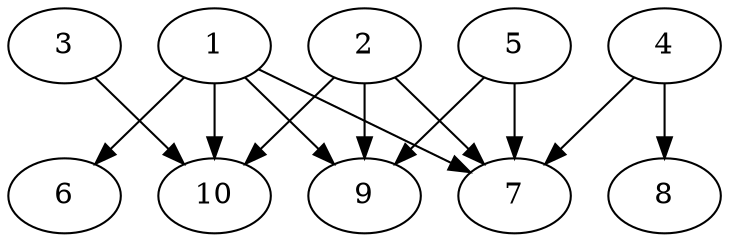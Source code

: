 // DAG automatically generated by daggen at Thu Oct  3 13:58:05 2019
// ./daggen --dot -n 10 --ccr 0.3 --fat 0.7 --regular 0.5 --density 0.9 --mindata 5242880 --maxdata 52428800 
digraph G {
  1 [size="168290987", alpha="0.14", expect_size="50487296"] 
  1 -> 6 [size ="50487296"]
  1 -> 7 [size ="50487296"]
  1 -> 9 [size ="50487296"]
  1 -> 10 [size ="50487296"]
  2 [size="90248533", alpha="0.08", expect_size="27074560"] 
  2 -> 7 [size ="27074560"]
  2 -> 9 [size ="27074560"]
  2 -> 10 [size ="27074560"]
  3 [size="61890560", alpha="0.11", expect_size="18567168"] 
  3 -> 10 [size ="18567168"]
  4 [size="81510400", alpha="0.06", expect_size="24453120"] 
  4 -> 7 [size ="24453120"]
  4 -> 8 [size ="24453120"]
  5 [size="72294400", alpha="0.15", expect_size="21688320"] 
  5 -> 7 [size ="21688320"]
  5 -> 9 [size ="21688320"]
  6 [size="151999147", alpha="0.20", expect_size="45599744"] 
  7 [size="163338240", alpha="0.19", expect_size="49001472"] 
  8 [size="22831787", alpha="0.02", expect_size="6849536"] 
  9 [size="141421227", alpha="0.10", expect_size="42426368"] 
  10 [size="135959893", alpha="0.02", expect_size="40787968"] 
}
